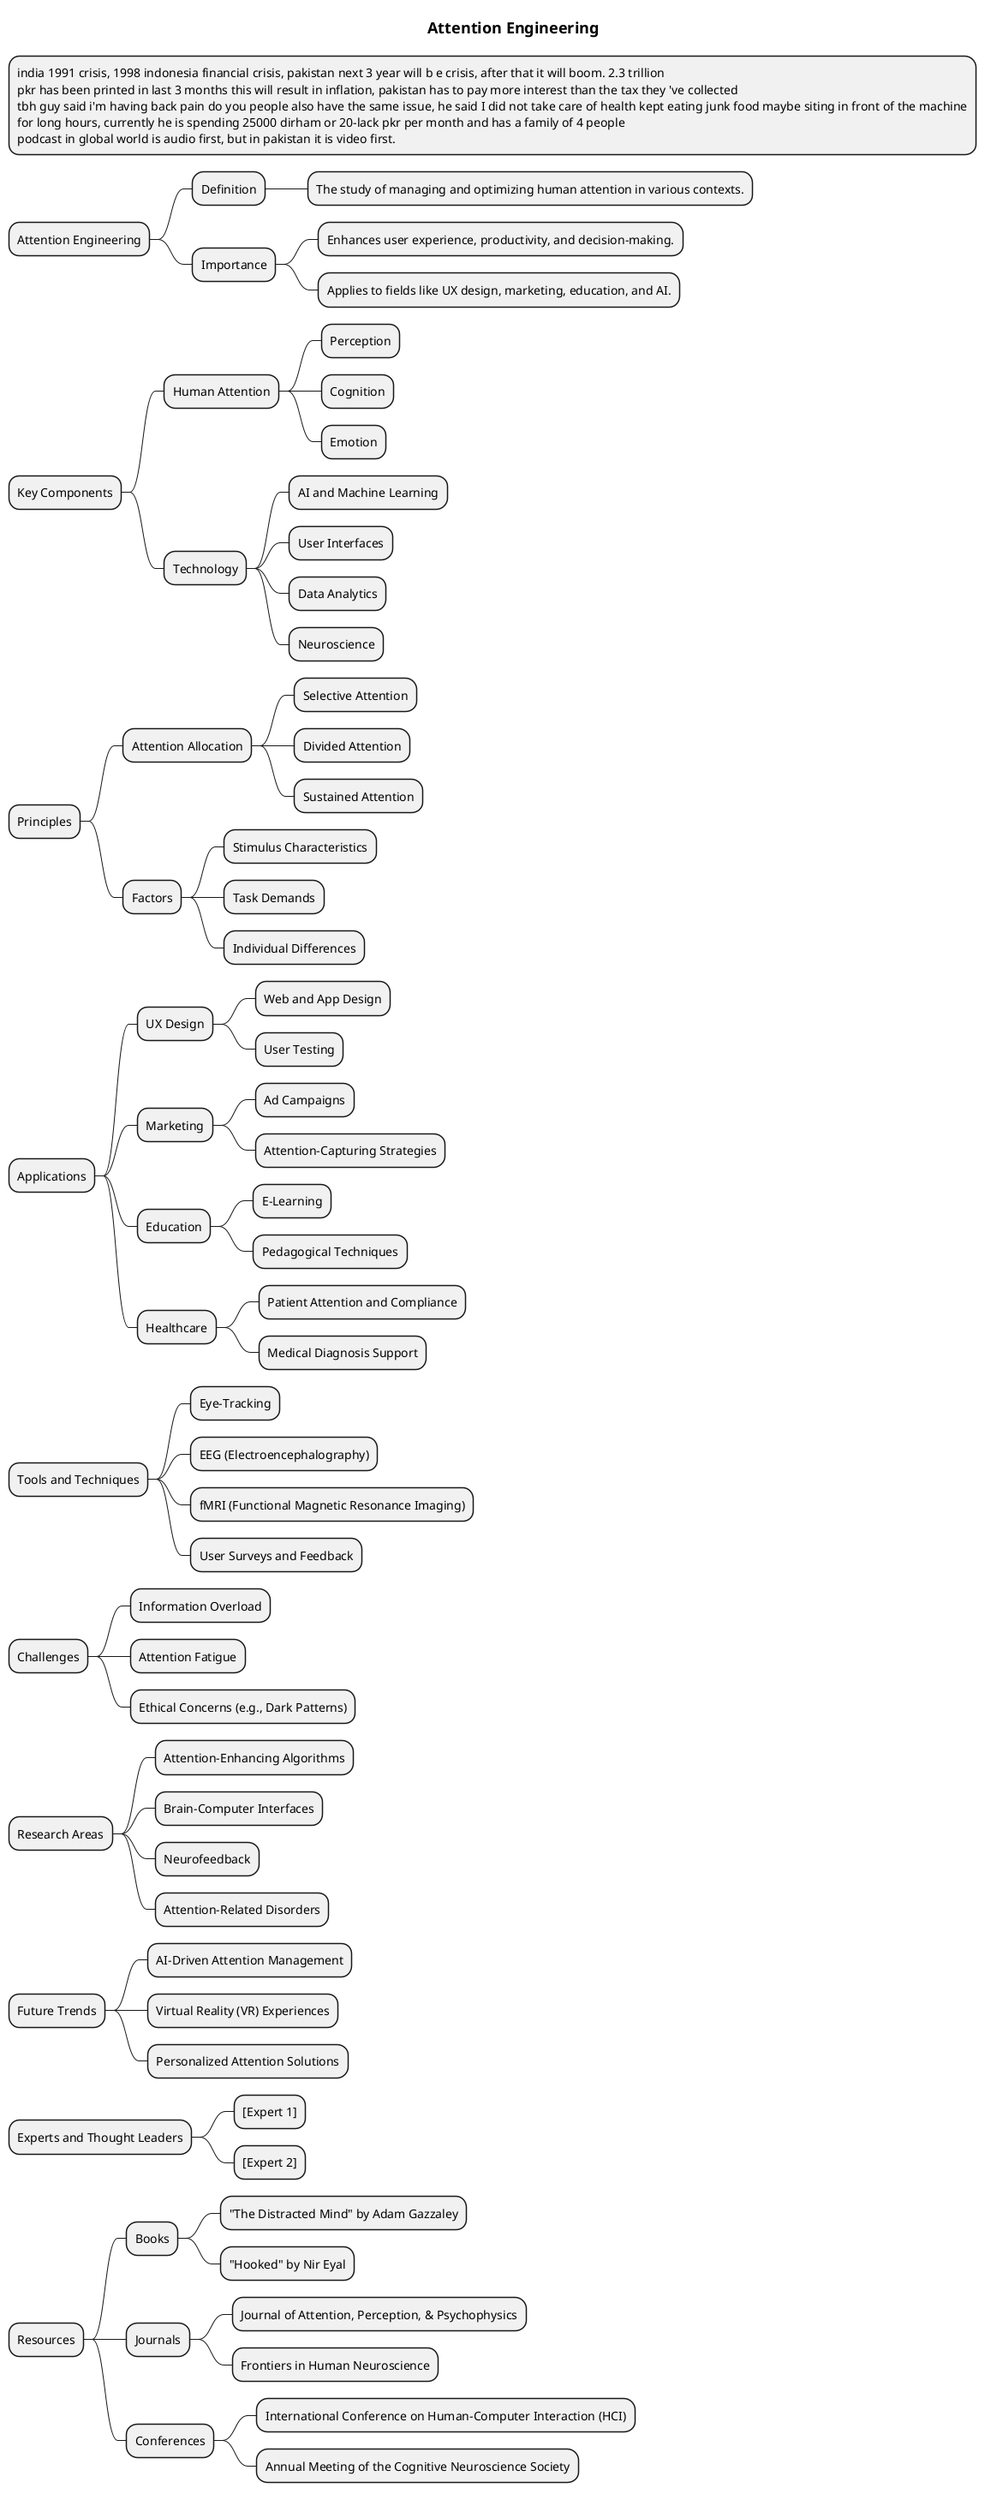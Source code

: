 @startmindmap
title =Attention Engineering
*:india 1991 crisis, 1998 indonesia financial crisis, pakistan next 3 year will b e crisis, after that it will boom. 2.3 trillion
pkr has been printed in last 3 months this will result in inflation, pakistan has to pay more interest than the tax they 've collected
tbh guy said i'm having back pain do you people also have the same issue, he said I did not take care of health kept eating junk food maybe siting in front of the machine
for long hours, currently he is spending 25000 dirham or 20-lack pkr per month and has a family of 4 people
podcast in global world is audio first, but in pakistan it is video first.;

* Attention Engineering
** Definition
*** The study of managing and optimizing human attention in various contexts.
** Importance
*** Enhances user experience, productivity, and decision-making.
*** Applies to fields like UX design, marketing, education, and AI.

* Key Components
** Human Attention
*** Perception
*** Cognition
*** Emotion
** Technology
*** AI and Machine Learning
*** User Interfaces
*** Data Analytics
*** Neuroscience

* Principles
** Attention Allocation
*** Selective Attention
*** Divided Attention
*** Sustained Attention
** Factors
*** Stimulus Characteristics
*** Task Demands
*** Individual Differences

* Applications
** UX Design
*** Web and App Design
*** User Testing
** Marketing
*** Ad Campaigns
*** Attention-Capturing Strategies
** Education
*** E-Learning
*** Pedagogical Techniques
** Healthcare
*** Patient Attention and Compliance
*** Medical Diagnosis Support

* Tools and Techniques
** Eye-Tracking
** EEG (Electroencephalography)
** fMRI (Functional Magnetic Resonance Imaging)
** User Surveys and Feedback

* Challenges
** Information Overload
** Attention Fatigue
** Ethical Concerns (e.g., Dark Patterns)

* Research Areas
** Attention-Enhancing Algorithms
** Brain-Computer Interfaces
** Neurofeedback
** Attention-Related Disorders

* Future Trends
** AI-Driven Attention Management
** Virtual Reality (VR) Experiences
** Personalized Attention Solutions

* Experts and Thought Leaders
** [Expert 1]
** [Expert 2]

* Resources
** Books
*** "The Distracted Mind" by Adam Gazzaley
*** "Hooked" by Nir Eyal
** Journals
*** Journal of Attention, Perception, & Psychophysics
*** Frontiers in Human Neuroscience
** Conferences
*** International Conference on Human-Computer Interaction (HCI)
*** Annual Meeting of the Cognitive Neuroscience Society

@endmindmap
